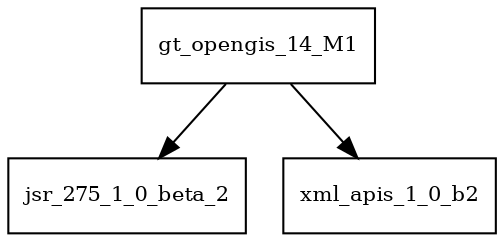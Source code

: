 digraph gt_opengis_14_M1_dependencies {
  node [shape = box, fontsize=10.0];
  gt_opengis_14_M1 -> jsr_275_1_0_beta_2;
  gt_opengis_14_M1 -> xml_apis_1_0_b2;
}
